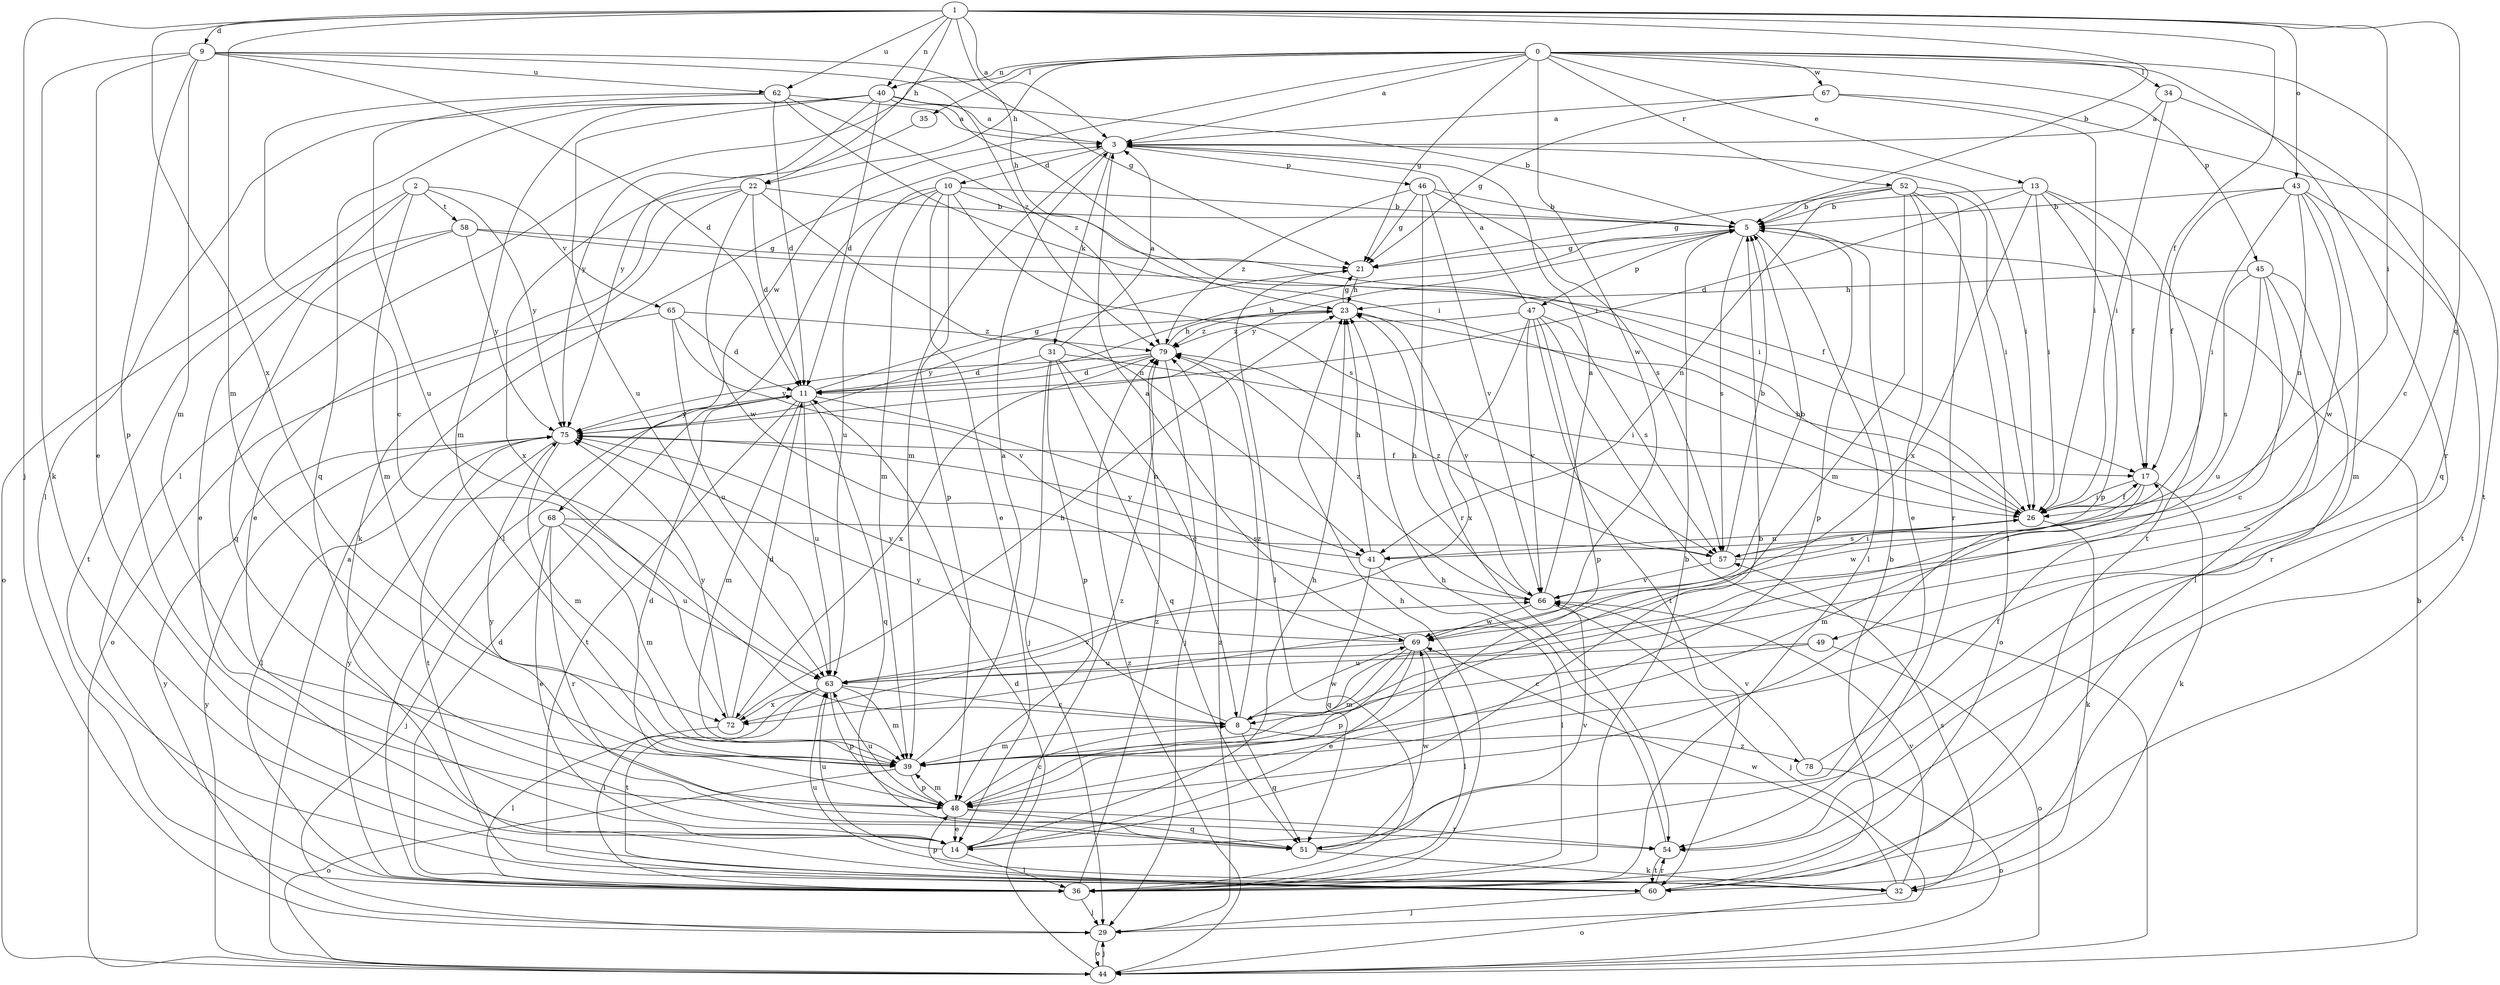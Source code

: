 strict digraph  {
0;
1;
2;
3;
5;
8;
9;
10;
11;
13;
14;
17;
21;
22;
23;
26;
29;
31;
32;
34;
35;
36;
39;
40;
41;
43;
44;
45;
46;
47;
48;
49;
51;
52;
54;
57;
58;
60;
62;
63;
65;
66;
67;
68;
69;
72;
75;
78;
79;
0 -> 3  [label=a];
0 -> 8  [label=c];
0 -> 13  [label=e];
0 -> 21  [label=g];
0 -> 22  [label=h];
0 -> 34  [label=l];
0 -> 35  [label=l];
0 -> 36  [label=l];
0 -> 40  [label=n];
0 -> 45  [label=p];
0 -> 52  [label=r];
0 -> 54  [label=r];
0 -> 67  [label=w];
0 -> 68  [label=w];
0 -> 69  [label=w];
1 -> 3  [label=a];
1 -> 5  [label=b];
1 -> 9  [label=d];
1 -> 17  [label=f];
1 -> 22  [label=h];
1 -> 23  [label=h];
1 -> 26  [label=i];
1 -> 29  [label=j];
1 -> 39  [label=m];
1 -> 40  [label=n];
1 -> 43  [label=o];
1 -> 49  [label=q];
1 -> 62  [label=u];
1 -> 72  [label=x];
2 -> 14  [label=e];
2 -> 39  [label=m];
2 -> 44  [label=o];
2 -> 58  [label=t];
2 -> 65  [label=v];
2 -> 75  [label=y];
3 -> 10  [label=d];
3 -> 26  [label=i];
3 -> 31  [label=k];
3 -> 39  [label=m];
3 -> 46  [label=p];
5 -> 21  [label=g];
5 -> 36  [label=l];
5 -> 47  [label=p];
5 -> 48  [label=p];
5 -> 57  [label=s];
5 -> 75  [label=y];
8 -> 39  [label=m];
8 -> 51  [label=q];
8 -> 69  [label=w];
8 -> 75  [label=y];
8 -> 78  [label=z];
8 -> 79  [label=z];
9 -> 11  [label=d];
9 -> 14  [label=e];
9 -> 21  [label=g];
9 -> 32  [label=k];
9 -> 39  [label=m];
9 -> 48  [label=p];
9 -> 62  [label=u];
9 -> 79  [label=z];
10 -> 5  [label=b];
10 -> 14  [label=e];
10 -> 26  [label=i];
10 -> 36  [label=l];
10 -> 39  [label=m];
10 -> 48  [label=p];
10 -> 57  [label=s];
10 -> 63  [label=u];
11 -> 5  [label=b];
11 -> 21  [label=g];
11 -> 39  [label=m];
11 -> 41  [label=n];
11 -> 51  [label=q];
11 -> 60  [label=t];
11 -> 63  [label=u];
11 -> 75  [label=y];
13 -> 5  [label=b];
13 -> 11  [label=d];
13 -> 17  [label=f];
13 -> 26  [label=i];
13 -> 48  [label=p];
13 -> 60  [label=t];
13 -> 72  [label=x];
14 -> 5  [label=b];
14 -> 23  [label=h];
14 -> 36  [label=l];
14 -> 63  [label=u];
14 -> 79  [label=z];
17 -> 26  [label=i];
17 -> 32  [label=k];
17 -> 39  [label=m];
17 -> 69  [label=w];
21 -> 23  [label=h];
21 -> 36  [label=l];
22 -> 5  [label=b];
22 -> 11  [label=d];
22 -> 14  [label=e];
22 -> 32  [label=k];
22 -> 41  [label=n];
22 -> 69  [label=w];
22 -> 72  [label=x];
23 -> 21  [label=g];
23 -> 66  [label=v];
23 -> 75  [label=y];
23 -> 79  [label=z];
26 -> 17  [label=f];
26 -> 23  [label=h];
26 -> 32  [label=k];
26 -> 41  [label=n];
26 -> 57  [label=s];
29 -> 44  [label=o];
29 -> 75  [label=y];
29 -> 79  [label=z];
31 -> 3  [label=a];
31 -> 8  [label=c];
31 -> 11  [label=d];
31 -> 26  [label=i];
31 -> 29  [label=j];
31 -> 48  [label=p];
31 -> 51  [label=q];
32 -> 44  [label=o];
32 -> 57  [label=s];
32 -> 63  [label=u];
32 -> 66  [label=v];
32 -> 69  [label=w];
34 -> 3  [label=a];
34 -> 26  [label=i];
34 -> 51  [label=q];
35 -> 75  [label=y];
36 -> 5  [label=b];
36 -> 11  [label=d];
36 -> 23  [label=h];
36 -> 29  [label=j];
36 -> 75  [label=y];
36 -> 79  [label=z];
39 -> 3  [label=a];
39 -> 44  [label=o];
39 -> 48  [label=p];
40 -> 3  [label=a];
40 -> 5  [label=b];
40 -> 11  [label=d];
40 -> 26  [label=i];
40 -> 36  [label=l];
40 -> 39  [label=m];
40 -> 51  [label=q];
40 -> 63  [label=u];
40 -> 75  [label=y];
41 -> 23  [label=h];
41 -> 36  [label=l];
41 -> 51  [label=q];
41 -> 75  [label=y];
43 -> 5  [label=b];
43 -> 17  [label=f];
43 -> 26  [label=i];
43 -> 39  [label=m];
43 -> 41  [label=n];
43 -> 60  [label=t];
43 -> 69  [label=w];
44 -> 3  [label=a];
44 -> 5  [label=b];
44 -> 11  [label=d];
44 -> 29  [label=j];
44 -> 75  [label=y];
44 -> 79  [label=z];
45 -> 8  [label=c];
45 -> 23  [label=h];
45 -> 36  [label=l];
45 -> 54  [label=r];
45 -> 57  [label=s];
45 -> 63  [label=u];
46 -> 5  [label=b];
46 -> 21  [label=g];
46 -> 54  [label=r];
46 -> 57  [label=s];
46 -> 66  [label=v];
46 -> 79  [label=z];
47 -> 3  [label=a];
47 -> 44  [label=o];
47 -> 48  [label=p];
47 -> 57  [label=s];
47 -> 60  [label=t];
47 -> 66  [label=v];
47 -> 72  [label=x];
47 -> 79  [label=z];
48 -> 8  [label=c];
48 -> 11  [label=d];
48 -> 14  [label=e];
48 -> 39  [label=m];
48 -> 51  [label=q];
48 -> 54  [label=r];
48 -> 63  [label=u];
48 -> 75  [label=y];
49 -> 8  [label=c];
49 -> 44  [label=o];
49 -> 63  [label=u];
51 -> 32  [label=k];
51 -> 66  [label=v];
51 -> 69  [label=w];
52 -> 5  [label=b];
52 -> 14  [label=e];
52 -> 21  [label=g];
52 -> 26  [label=i];
52 -> 36  [label=l];
52 -> 39  [label=m];
52 -> 41  [label=n];
52 -> 54  [label=r];
54 -> 23  [label=h];
54 -> 60  [label=t];
57 -> 5  [label=b];
57 -> 26  [label=i];
57 -> 66  [label=v];
57 -> 79  [label=z];
58 -> 17  [label=f];
58 -> 21  [label=g];
58 -> 51  [label=q];
58 -> 60  [label=t];
58 -> 75  [label=y];
60 -> 5  [label=b];
60 -> 29  [label=j];
60 -> 48  [label=p];
60 -> 54  [label=r];
62 -> 3  [label=a];
62 -> 8  [label=c];
62 -> 11  [label=d];
62 -> 26  [label=i];
62 -> 63  [label=u];
62 -> 79  [label=z];
63 -> 8  [label=c];
63 -> 36  [label=l];
63 -> 39  [label=m];
63 -> 48  [label=p];
63 -> 60  [label=t];
63 -> 66  [label=v];
63 -> 72  [label=x];
65 -> 11  [label=d];
65 -> 44  [label=o];
65 -> 63  [label=u];
65 -> 66  [label=v];
65 -> 79  [label=z];
66 -> 3  [label=a];
66 -> 5  [label=b];
66 -> 23  [label=h];
66 -> 29  [label=j];
66 -> 69  [label=w];
66 -> 79  [label=z];
67 -> 3  [label=a];
67 -> 21  [label=g];
67 -> 26  [label=i];
67 -> 60  [label=t];
68 -> 14  [label=e];
68 -> 29  [label=j];
68 -> 39  [label=m];
68 -> 54  [label=r];
68 -> 57  [label=s];
68 -> 63  [label=u];
69 -> 3  [label=a];
69 -> 14  [label=e];
69 -> 36  [label=l];
69 -> 39  [label=m];
69 -> 48  [label=p];
69 -> 63  [label=u];
69 -> 75  [label=y];
72 -> 11  [label=d];
72 -> 23  [label=h];
72 -> 36  [label=l];
72 -> 75  [label=y];
75 -> 17  [label=f];
75 -> 36  [label=l];
75 -> 39  [label=m];
75 -> 60  [label=t];
78 -> 17  [label=f];
78 -> 44  [label=o];
78 -> 66  [label=v];
79 -> 11  [label=d];
79 -> 23  [label=h];
79 -> 29  [label=j];
79 -> 72  [label=x];
79 -> 75  [label=y];
}
